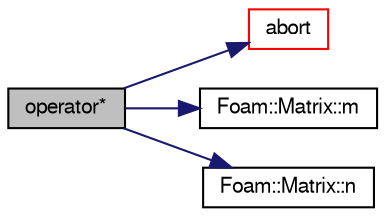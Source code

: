 digraph "operator*"
{
  bgcolor="transparent";
  edge [fontname="FreeSans",fontsize="10",labelfontname="FreeSans",labelfontsize="10"];
  node [fontname="FreeSans",fontsize="10",shape=record];
  rankdir="LR";
  Node110604 [label="operator*",height=0.2,width=0.4,color="black", fillcolor="grey75", style="filled", fontcolor="black"];
  Node110604 -> Node110605 [color="midnightblue",fontsize="10",style="solid",fontname="FreeSans"];
  Node110605 [label="abort",height=0.2,width=0.4,color="red",URL="$a21124.html#a447107a607d03e417307c203fa5fb44b"];
  Node110604 -> Node110648 [color="midnightblue",fontsize="10",style="solid",fontname="FreeSans"];
  Node110648 [label="Foam::Matrix::m",height=0.2,width=0.4,color="black",URL="$a26774.html#a910305ebc963132f09b276357a5a6da0",tooltip="Return the number of columns. "];
  Node110604 -> Node110649 [color="midnightblue",fontsize="10",style="solid",fontname="FreeSans"];
  Node110649 [label="Foam::Matrix::n",height=0.2,width=0.4,color="black",URL="$a26774.html#a8a840ce72ef06572aff1f3e950889757",tooltip="Return the number of rows. "];
}
